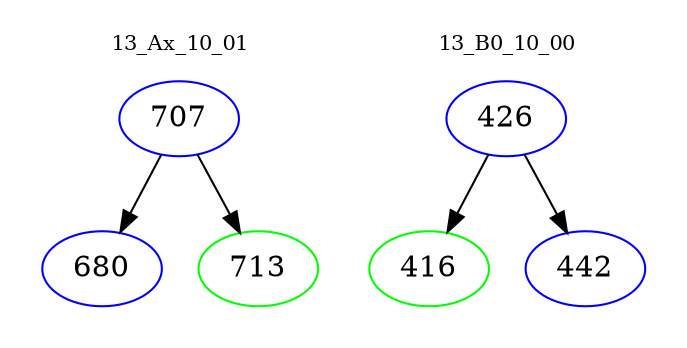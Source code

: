 digraph{
subgraph cluster_0 {
color = white
label = "13_Ax_10_01";
fontsize=10;
T0_707 [label="707", color="blue"]
T0_707 -> T0_680 [color="black"]
T0_680 [label="680", color="blue"]
T0_707 -> T0_713 [color="black"]
T0_713 [label="713", color="green"]
}
subgraph cluster_1 {
color = white
label = "13_B0_10_00";
fontsize=10;
T1_426 [label="426", color="blue"]
T1_426 -> T1_416 [color="black"]
T1_416 [label="416", color="green"]
T1_426 -> T1_442 [color="black"]
T1_442 [label="442", color="blue"]
}
}
